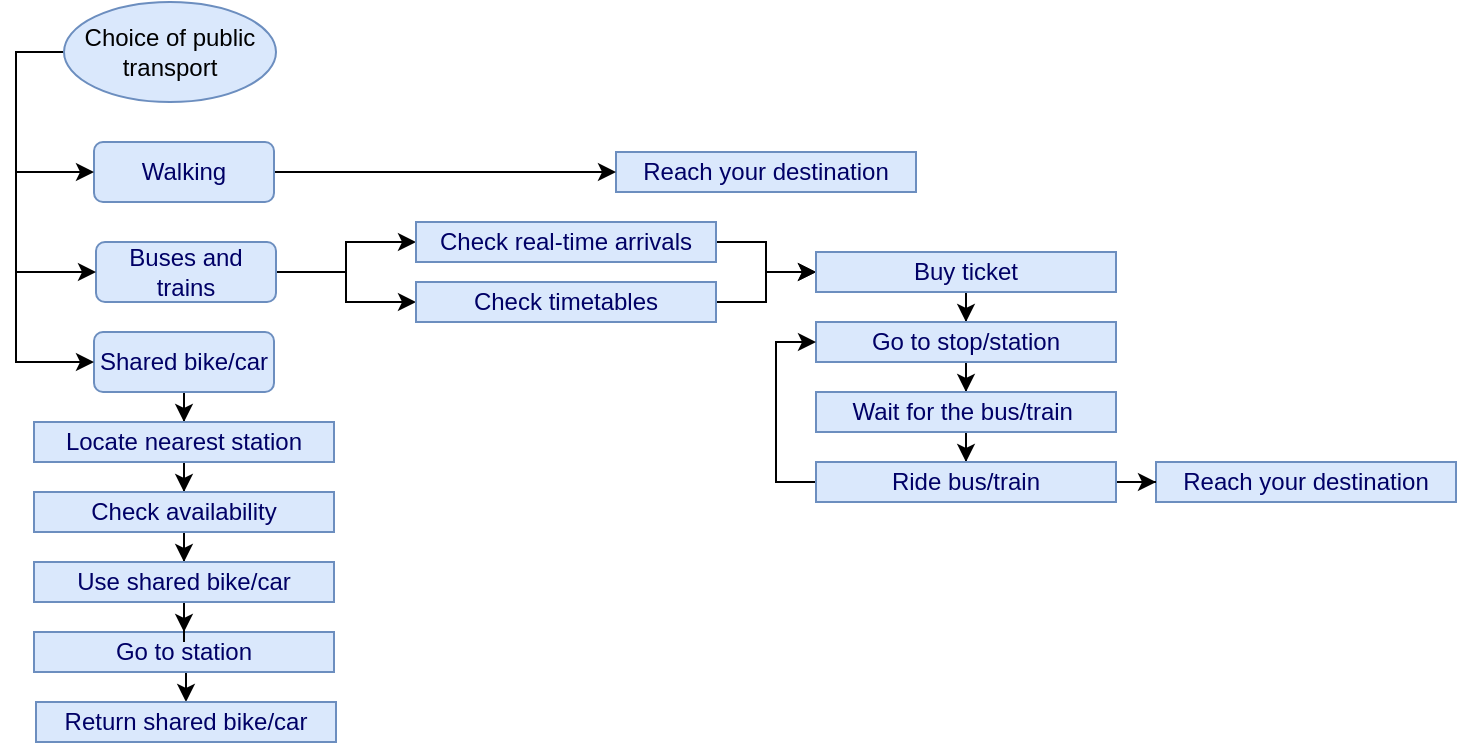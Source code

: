 <mxfile type="device" version="11.1.5" pages="1"><diagram id="5HdW4C3bo6lTY7p-WuBl" name="Page-1"><mxGraphModel grid="1" dx="580" dy="396" gridSize="10" guides="1" tooltips="1" connect="1" arrows="1" fold="1" page="1" pageScale="1" pageWidth="827" pageHeight="1169" math="0" shadow="0"><root><mxCell id="0"/><mxCell id="1" parent="0"/><mxCell id="daQhU9X2JOKd4qrWieu0-25" target="daQhU9X2JOKd4qrWieu0-11" style="edgeStyle=orthogonalEdgeStyle;rounded=0;orthogonalLoop=1;jettySize=auto;html=1;fontColor=#000066;" parent="1" edge="1" source="daQhU9X2JOKd4qrWieu0-1"><mxGeometry as="geometry" relative="1"/></mxCell><mxCell id="daQhU9X2JOKd4qrWieu0-26" target="daQhU9X2JOKd4qrWieu0-8" style="edgeStyle=orthogonalEdgeStyle;rounded=0;orthogonalLoop=1;jettySize=auto;html=1;fontColor=#000066;" parent="1" edge="1" source="daQhU9X2JOKd4qrWieu0-1"><mxGeometry as="geometry" relative="1"/></mxCell><mxCell id="daQhU9X2JOKd4qrWieu0-1" style="rounded=1;whiteSpace=wrap;html=1;fillColor=#dae8fc;strokeColor=#6c8ebf;fontColor=#000066;" value="Buses and trains" parent="1" vertex="1"><mxGeometry as="geometry" width="90" x="120" y="130" height="30"/></mxCell><mxCell id="daQhU9X2JOKd4qrWieu0-4" style="text;html=1;strokeColor=#6c8ebf;fillColor=#dae8fc;align=center;verticalAlign=middle;whiteSpace=wrap;rounded=0;fontColor=#000066;" value="Reach your destination" parent="1" vertex="1"><mxGeometry as="geometry" width="150" x="380" y="85" height="20"/></mxCell><mxCell id="daQhU9X2JOKd4qrWieu0-24" target="daQhU9X2JOKd4qrWieu0-4" style="edgeStyle=orthogonalEdgeStyle;rounded=0;orthogonalLoop=1;jettySize=auto;html=1;fontColor=#000066;" parent="1" edge="1" source="daQhU9X2JOKd4qrWieu0-5"><mxGeometry as="geometry" relative="1"/></mxCell><mxCell id="daQhU9X2JOKd4qrWieu0-5" style="rounded=1;whiteSpace=wrap;html=1;fillColor=#dae8fc;strokeColor=#6c8ebf;fontColor=#000066;" value="Walking" parent="1" vertex="1"><mxGeometry as="geometry" width="90" x="119" y="80" height="30"/></mxCell><mxCell id="daQhU9X2JOKd4qrWieu0-49" target="daQhU9X2JOKd4qrWieu0-17" style="edgeStyle=orthogonalEdgeStyle;rounded=0;orthogonalLoop=1;jettySize=auto;html=1;fontColor=#000066;" parent="1" edge="1" source="daQhU9X2JOKd4qrWieu0-7"><mxGeometry as="geometry" relative="1"/></mxCell><mxCell id="daQhU9X2JOKd4qrWieu0-7" style="rounded=1;whiteSpace=wrap;html=1;fillColor=#dae8fc;strokeColor=#6c8ebf;fontColor=#000066;" value="Shared bike/car" parent="1" vertex="1"><mxGeometry as="geometry" width="90" x="119" y="175" height="30"/></mxCell><mxCell id="daQhU9X2JOKd4qrWieu0-34" target="daQhU9X2JOKd4qrWieu0-12" style="edgeStyle=orthogonalEdgeStyle;rounded=0;orthogonalLoop=1;jettySize=auto;html=1;fontColor=#000066;" parent="1" edge="1" source="daQhU9X2JOKd4qrWieu0-8"><mxGeometry as="geometry" relative="1"/></mxCell><mxCell id="daQhU9X2JOKd4qrWieu0-8" style="text;html=1;strokeColor=#6c8ebf;fillColor=#dae8fc;align=center;verticalAlign=middle;whiteSpace=wrap;rounded=0;fontColor=#000066;" value="Check timetables" parent="1" vertex="1"><mxGeometry as="geometry" width="150" x="280" y="150" height="20"/></mxCell><mxCell id="daQhU9X2JOKd4qrWieu0-33" target="daQhU9X2JOKd4qrWieu0-12" style="edgeStyle=orthogonalEdgeStyle;rounded=0;orthogonalLoop=1;jettySize=auto;html=1;fontColor=#000066;" parent="1" edge="1" source="daQhU9X2JOKd4qrWieu0-11"><mxGeometry as="geometry" relative="1"/></mxCell><mxCell id="daQhU9X2JOKd4qrWieu0-11" style="text;html=1;strokeColor=#6c8ebf;fillColor=#dae8fc;align=center;verticalAlign=middle;whiteSpace=wrap;rounded=0;fontColor=#000066;" value="Check real-time arrivals" parent="1" vertex="1"><mxGeometry as="geometry" width="150" x="280" y="120" height="20"/></mxCell><mxCell id="daQhU9X2JOKd4qrWieu0-35" target="daQhU9X2JOKd4qrWieu0-13" style="edgeStyle=orthogonalEdgeStyle;rounded=0;orthogonalLoop=1;jettySize=auto;html=1;fontColor=#000066;" parent="1" edge="1" source="daQhU9X2JOKd4qrWieu0-12"><mxGeometry as="geometry" relative="1"/></mxCell><mxCell id="daQhU9X2JOKd4qrWieu0-12" style="text;html=1;strokeColor=#6c8ebf;fillColor=#dae8fc;align=center;verticalAlign=middle;whiteSpace=wrap;rounded=0;fontColor=#000066;" value="Buy ticket" parent="1" vertex="1"><mxGeometry as="geometry" width="150" x="480" y="135" height="20"/></mxCell><mxCell id="daQhU9X2JOKd4qrWieu0-36" target="daQhU9X2JOKd4qrWieu0-14" style="edgeStyle=orthogonalEdgeStyle;rounded=0;orthogonalLoop=1;jettySize=auto;html=1;fontColor=#000066;" parent="1" edge="1" source="daQhU9X2JOKd4qrWieu0-13"><mxGeometry as="geometry" relative="1"/></mxCell><mxCell id="daQhU9X2JOKd4qrWieu0-13" style="text;html=1;strokeColor=#6c8ebf;fillColor=#dae8fc;align=center;verticalAlign=middle;whiteSpace=wrap;rounded=0;fontColor=#000066;" value="Go to stop/station" parent="1" vertex="1"><mxGeometry as="geometry" width="150" x="480" y="170" height="20"/></mxCell><mxCell id="daQhU9X2JOKd4qrWieu0-37" target="daQhU9X2JOKd4qrWieu0-22" style="edgeStyle=orthogonalEdgeStyle;rounded=0;orthogonalLoop=1;jettySize=auto;html=1;fontColor=#000066;" parent="1" edge="1" source="daQhU9X2JOKd4qrWieu0-14"><mxGeometry as="geometry" relative="1"/></mxCell><mxCell id="daQhU9X2JOKd4qrWieu0-14" style="text;html=1;strokeColor=#6c8ebf;fillColor=#dae8fc;align=center;verticalAlign=middle;whiteSpace=wrap;rounded=0;fontColor=#000066;" value="Wait for the bus/train&amp;nbsp;" parent="1" vertex="1"><mxGeometry as="geometry" width="150" x="480" y="205" height="20"/></mxCell><mxCell id="daQhU9X2JOKd4qrWieu0-16" style="text;html=1;strokeColor=#6c8ebf;fillColor=#dae8fc;align=center;verticalAlign=middle;whiteSpace=wrap;rounded=0;fontColor=#000066;" value="Reach your destination" parent="1" vertex="1"><mxGeometry as="geometry" width="150" x="650" y="240" height="20"/></mxCell><mxCell id="daQhU9X2JOKd4qrWieu0-41" target="daQhU9X2JOKd4qrWieu0-18" style="edgeStyle=orthogonalEdgeStyle;rounded=0;orthogonalLoop=1;jettySize=auto;html=1;entryX=0.5;entryY=0;entryDx=0;entryDy=0;fontColor=#000066;" parent="1" edge="1" source="daQhU9X2JOKd4qrWieu0-17"><mxGeometry as="geometry" relative="1"/></mxCell><mxCell id="daQhU9X2JOKd4qrWieu0-17" style="text;html=1;strokeColor=#6c8ebf;fillColor=#dae8fc;align=center;verticalAlign=middle;whiteSpace=wrap;rounded=0;fontColor=#000066;" value="Locate nearest station" parent="1" vertex="1"><mxGeometry as="geometry" width="150" x="89" y="220" height="20"/></mxCell><mxCell id="daQhU9X2JOKd4qrWieu0-43" target="daQhU9X2JOKd4qrWieu0-20" style="edgeStyle=orthogonalEdgeStyle;rounded=0;orthogonalLoop=1;jettySize=auto;html=1;fontColor=#000066;" parent="1" edge="1" source="daQhU9X2JOKd4qrWieu0-18"><mxGeometry as="geometry" relative="1"/></mxCell><mxCell id="daQhU9X2JOKd4qrWieu0-18" style="text;html=1;strokeColor=#6c8ebf;fillColor=#dae8fc;align=center;verticalAlign=middle;whiteSpace=wrap;rounded=0;fontColor=#000066;" value="Check availability" parent="1" vertex="1"><mxGeometry as="geometry" width="150" x="89" y="255" height="20"/></mxCell><mxCell id="daQhU9X2JOKd4qrWieu0-45" style="edgeStyle=orthogonalEdgeStyle;rounded=0;orthogonalLoop=1;jettySize=auto;html=1;entryX=0.5;entryY=0;entryDx=0;entryDy=0;fontColor=#000066;" parent="1" edge="1"><mxGeometry as="geometry" relative="1"><mxPoint as="sourcePoint" x="165" y="345"/><mxPoint as="targetPoint" x="165" y="360"/></mxGeometry></mxCell><mxCell id="daQhU9X2JOKd4qrWieu0-19" style="text;html=1;strokeColor=#6c8ebf;fillColor=#dae8fc;align=center;verticalAlign=middle;whiteSpace=wrap;rounded=0;fontColor=#000066;" value="Go to station" parent="1" vertex="1"><mxGeometry as="geometry" width="150" x="89" y="325" height="20"/></mxCell><mxCell id="daQhU9X2JOKd4qrWieu0-48" target="daQhU9X2JOKd4qrWieu0-19" style="edgeStyle=orthogonalEdgeStyle;rounded=0;orthogonalLoop=1;jettySize=auto;html=1;entryX=0.5;entryY=0;entryDx=0;entryDy=0;fontColor=#000066;" parent="1" edge="1" source="daQhU9X2JOKd4qrWieu0-20"><mxGeometry as="geometry" relative="1"/></mxCell><mxCell id="daQhU9X2JOKd4qrWieu0-20" style="text;html=1;strokeColor=#6c8ebf;fillColor=#dae8fc;align=center;verticalAlign=middle;whiteSpace=wrap;rounded=0;fontColor=#000066;" value="Use shared bike/car" parent="1" vertex="1"><mxGeometry as="geometry" width="150" x="89" y="290" height="20"/></mxCell><mxCell id="daQhU9X2JOKd4qrWieu0-38" target="daQhU9X2JOKd4qrWieu0-13" style="edgeStyle=orthogonalEdgeStyle;rounded=0;orthogonalLoop=1;jettySize=auto;html=1;entryX=0;entryY=0.5;entryDx=0;entryDy=0;fontColor=#000066;" parent="1" edge="1" source="daQhU9X2JOKd4qrWieu0-22"><mxGeometry as="geometry" relative="1"><Array as="points"><mxPoint x="460" y="250"/><mxPoint x="460" y="180"/></Array></mxGeometry></mxCell><mxCell id="daQhU9X2JOKd4qrWieu0-40" target="daQhU9X2JOKd4qrWieu0-16" style="edgeStyle=orthogonalEdgeStyle;rounded=0;orthogonalLoop=1;jettySize=auto;html=1;fontColor=#000066;" parent="1" edge="1" source="daQhU9X2JOKd4qrWieu0-22"><mxGeometry as="geometry" relative="1"/></mxCell><mxCell id="daQhU9X2JOKd4qrWieu0-22" style="text;html=1;strokeColor=#6c8ebf;fillColor=#dae8fc;align=center;verticalAlign=middle;whiteSpace=wrap;rounded=0;fontColor=#000066;" value="Ride bus/train" parent="1" vertex="1"><mxGeometry as="geometry" width="150" x="480" y="240" height="20"/></mxCell><mxCell id="daQhU9X2JOKd4qrWieu0-23" style="text;html=1;strokeColor=#6c8ebf;fillColor=#dae8fc;align=center;verticalAlign=middle;whiteSpace=wrap;rounded=0;fontColor=#000066;" value="Return shared bike/car" parent="1" vertex="1"><mxGeometry as="geometry" width="150" x="90" y="360" height="20"/></mxCell><mxCell id="daQhU9X2JOKd4qrWieu0-52" style="edgeStyle=orthogonalEdgeStyle;rounded=0;orthogonalLoop=1;jettySize=auto;html=1;entryX=0;entryY=0.5;entryDx=0;entryDy=0;fontColor=#000066;" parent="1" edge="1"><mxGeometry as="geometry" relative="1"><mxPoint as="sourcePoint" x="105" y="35"/><mxPoint as="targetPoint" x="119" y="95"/><Array as="points"><mxPoint x="80" y="35"/><mxPoint x="80" y="95"/></Array></mxGeometry></mxCell><mxCell id="daQhU9X2JOKd4qrWieu0-53" target="daQhU9X2JOKd4qrWieu0-1" style="edgeStyle=orthogonalEdgeStyle;rounded=0;orthogonalLoop=1;jettySize=auto;html=1;fontColor=#000066;" parent="1" edge="1" source="daQhU9X2JOKd4qrWieu0-51"><mxGeometry as="geometry" relative="1"><Array as="points"><mxPoint x="80" y="35"/><mxPoint x="80" y="145"/></Array></mxGeometry></mxCell><mxCell id="daQhU9X2JOKd4qrWieu0-55" target="daQhU9X2JOKd4qrWieu0-7" style="edgeStyle=orthogonalEdgeStyle;rounded=0;orthogonalLoop=1;jettySize=auto;html=1;fontColor=#000066;" parent="1" edge="1" source="daQhU9X2JOKd4qrWieu0-51"><mxGeometry as="geometry" relative="1"><Array as="points"><mxPoint x="80" y="35"/><mxPoint x="80" y="190"/></Array></mxGeometry></mxCell><mxCell id="daQhU9X2JOKd4qrWieu0-51" style="ellipse;whiteSpace=wrap;html=1;fillColor=#dae8fc;strokeColor=#6c8ebf;" value="Choice of public transport" parent="1" vertex="1"><mxGeometry as="geometry" width="106" x="104" y="10" height="50"/></mxCell></root></mxGraphModel></diagram></mxfile>